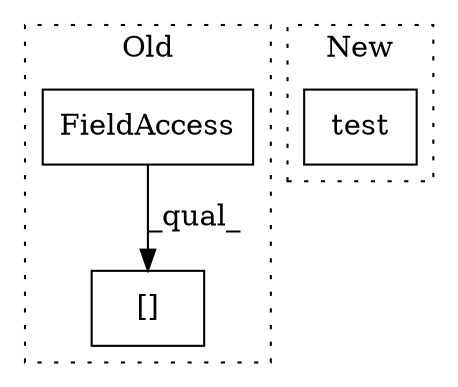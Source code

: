 digraph G {
subgraph cluster0 {
1 [label="[]" a="2" s="2477,2483" l="4,1" shape="box"];
3 [label="FieldAccess" a="22" s="2477" l="3" shape="box"];
label = "Old";
style="dotted";
}
subgraph cluster1 {
2 [label="test" a="32" s="2653" l="6" shape="box"];
label = "New";
style="dotted";
}
3 -> 1 [label="_qual_"];
}